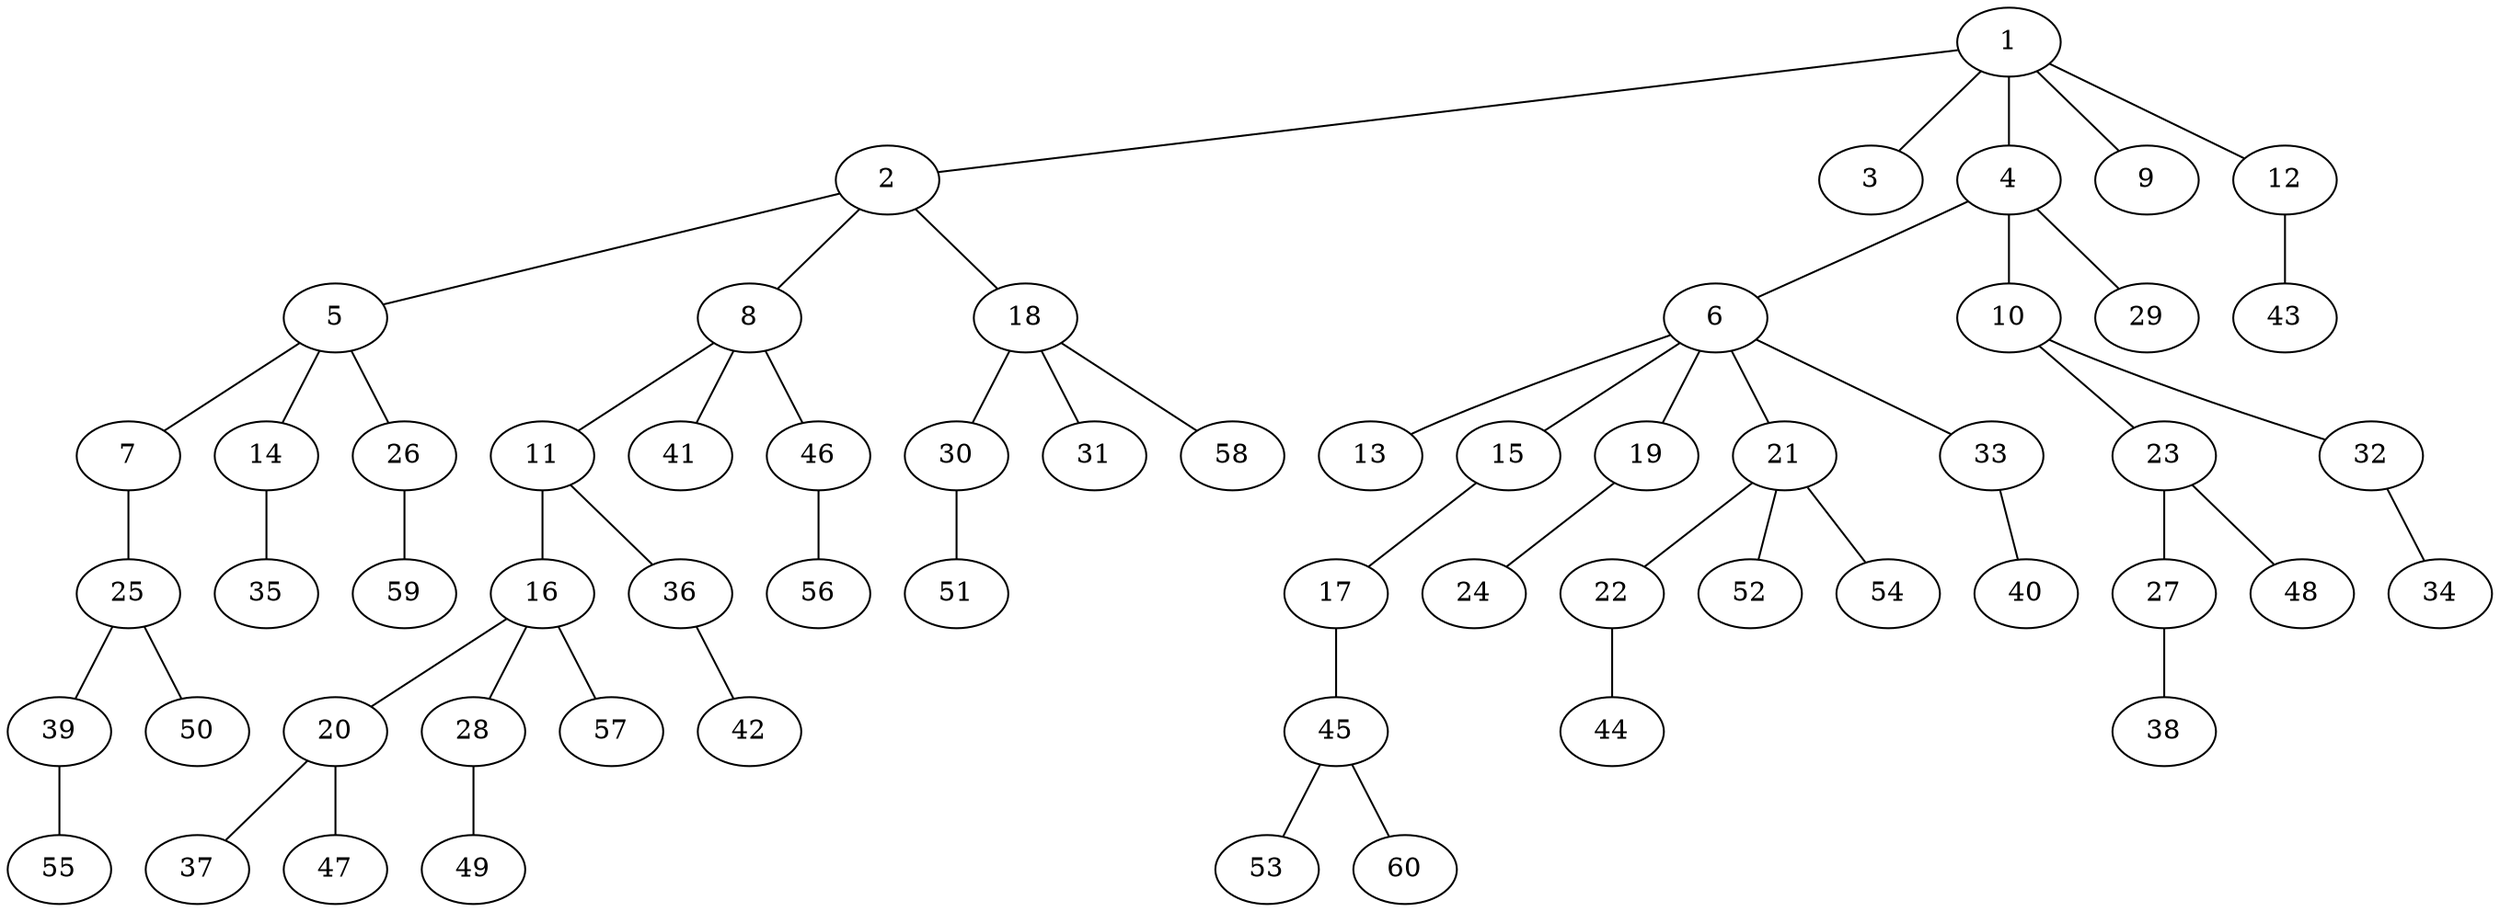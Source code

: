 graph graphname {1--2
1--3
1--4
1--9
1--12
2--5
2--8
2--18
4--6
4--10
4--29
5--7
5--14
5--26
6--13
6--15
6--19
6--21
6--33
7--25
8--11
8--41
8--46
10--23
10--32
11--16
11--36
12--43
14--35
15--17
16--20
16--28
16--57
17--45
18--30
18--31
18--58
19--24
20--37
20--47
21--22
21--52
21--54
22--44
23--27
23--48
25--39
25--50
26--59
27--38
28--49
30--51
32--34
33--40
36--42
39--55
45--53
45--60
46--56
}